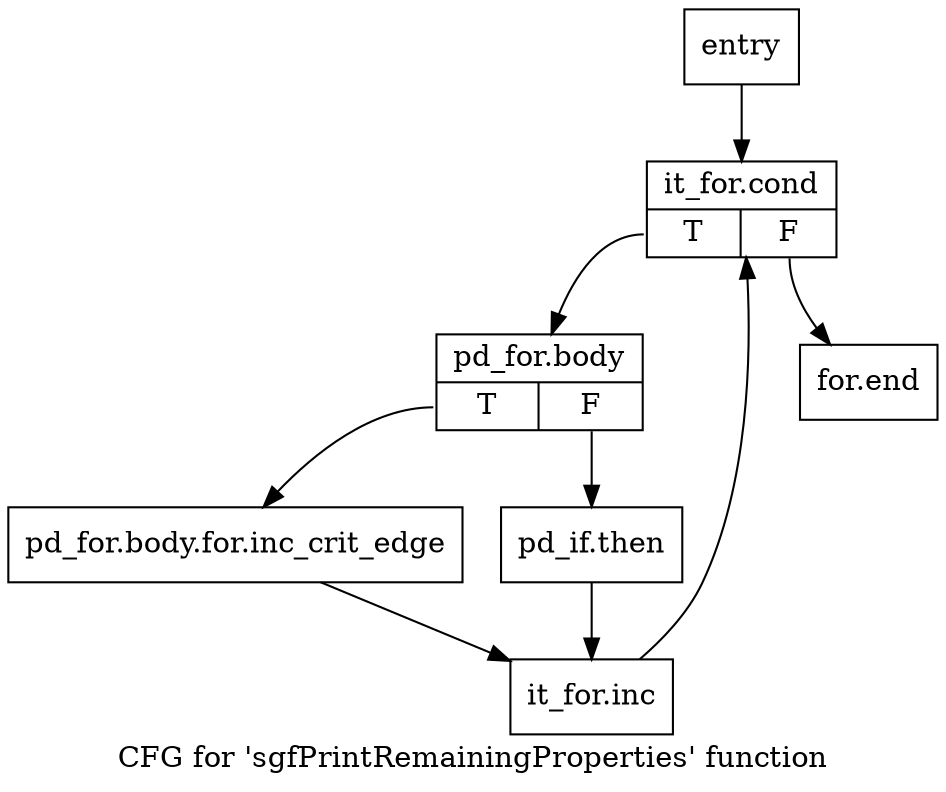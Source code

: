 digraph "CFG for 'sgfPrintRemainingProperties' function" {
	label="CFG for 'sgfPrintRemainingProperties' function";

	Node0x2a41fb0 [shape=record,label="{entry}"];
	Node0x2a41fb0 -> Node0x2a42000;
	Node0x2a42000 [shape=record,label="{it_for.cond|{<s0>T|<s1>F}}"];
	Node0x2a42000:s0 -> Node0x2a42050;
	Node0x2a42000:s1 -> Node0x2a42190;
	Node0x2a42050 [shape=record,label="{pd_for.body|{<s0>T|<s1>F}}"];
	Node0x2a42050:s0 -> Node0x2a420a0;
	Node0x2a42050:s1 -> Node0x2a420f0;
	Node0x2a420a0 [shape=record,label="{pd_for.body.for.inc_crit_edge}"];
	Node0x2a420a0 -> Node0x2a42140;
	Node0x2a420f0 [shape=record,label="{pd_if.then}"];
	Node0x2a420f0 -> Node0x2a42140;
	Node0x2a42140 [shape=record,label="{it_for.inc}"];
	Node0x2a42140 -> Node0x2a42000;
	Node0x2a42190 [shape=record,label="{for.end}"];
}
